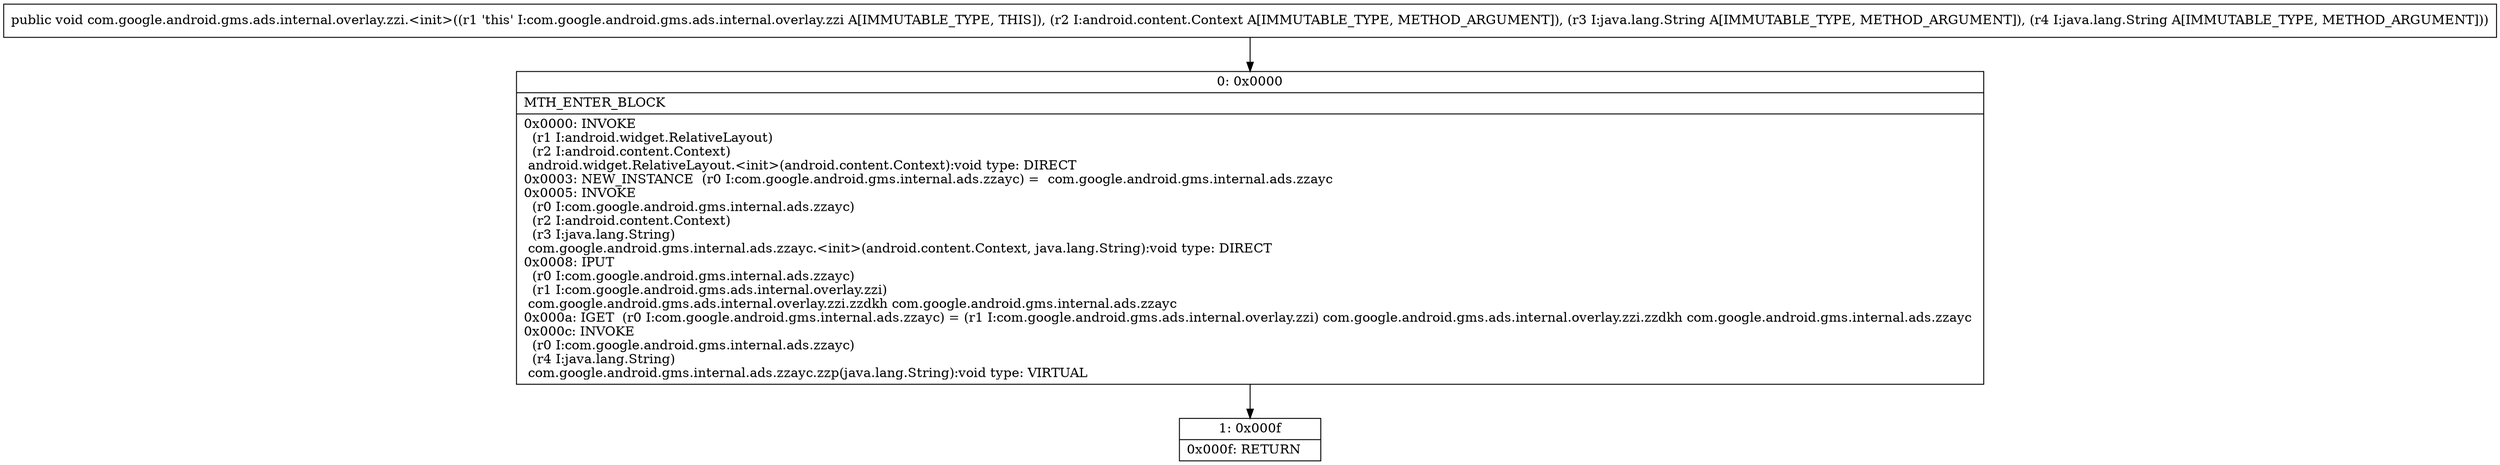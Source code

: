 digraph "CFG forcom.google.android.gms.ads.internal.overlay.zzi.\<init\>(Landroid\/content\/Context;Ljava\/lang\/String;Ljava\/lang\/String;)V" {
Node_0 [shape=record,label="{0\:\ 0x0000|MTH_ENTER_BLOCK\l|0x0000: INVOKE  \l  (r1 I:android.widget.RelativeLayout)\l  (r2 I:android.content.Context)\l android.widget.RelativeLayout.\<init\>(android.content.Context):void type: DIRECT \l0x0003: NEW_INSTANCE  (r0 I:com.google.android.gms.internal.ads.zzayc) =  com.google.android.gms.internal.ads.zzayc \l0x0005: INVOKE  \l  (r0 I:com.google.android.gms.internal.ads.zzayc)\l  (r2 I:android.content.Context)\l  (r3 I:java.lang.String)\l com.google.android.gms.internal.ads.zzayc.\<init\>(android.content.Context, java.lang.String):void type: DIRECT \l0x0008: IPUT  \l  (r0 I:com.google.android.gms.internal.ads.zzayc)\l  (r1 I:com.google.android.gms.ads.internal.overlay.zzi)\l com.google.android.gms.ads.internal.overlay.zzi.zzdkh com.google.android.gms.internal.ads.zzayc \l0x000a: IGET  (r0 I:com.google.android.gms.internal.ads.zzayc) = (r1 I:com.google.android.gms.ads.internal.overlay.zzi) com.google.android.gms.ads.internal.overlay.zzi.zzdkh com.google.android.gms.internal.ads.zzayc \l0x000c: INVOKE  \l  (r0 I:com.google.android.gms.internal.ads.zzayc)\l  (r4 I:java.lang.String)\l com.google.android.gms.internal.ads.zzayc.zzp(java.lang.String):void type: VIRTUAL \l}"];
Node_1 [shape=record,label="{1\:\ 0x000f|0x000f: RETURN   \l}"];
MethodNode[shape=record,label="{public void com.google.android.gms.ads.internal.overlay.zzi.\<init\>((r1 'this' I:com.google.android.gms.ads.internal.overlay.zzi A[IMMUTABLE_TYPE, THIS]), (r2 I:android.content.Context A[IMMUTABLE_TYPE, METHOD_ARGUMENT]), (r3 I:java.lang.String A[IMMUTABLE_TYPE, METHOD_ARGUMENT]), (r4 I:java.lang.String A[IMMUTABLE_TYPE, METHOD_ARGUMENT])) }"];
MethodNode -> Node_0;
Node_0 -> Node_1;
}


